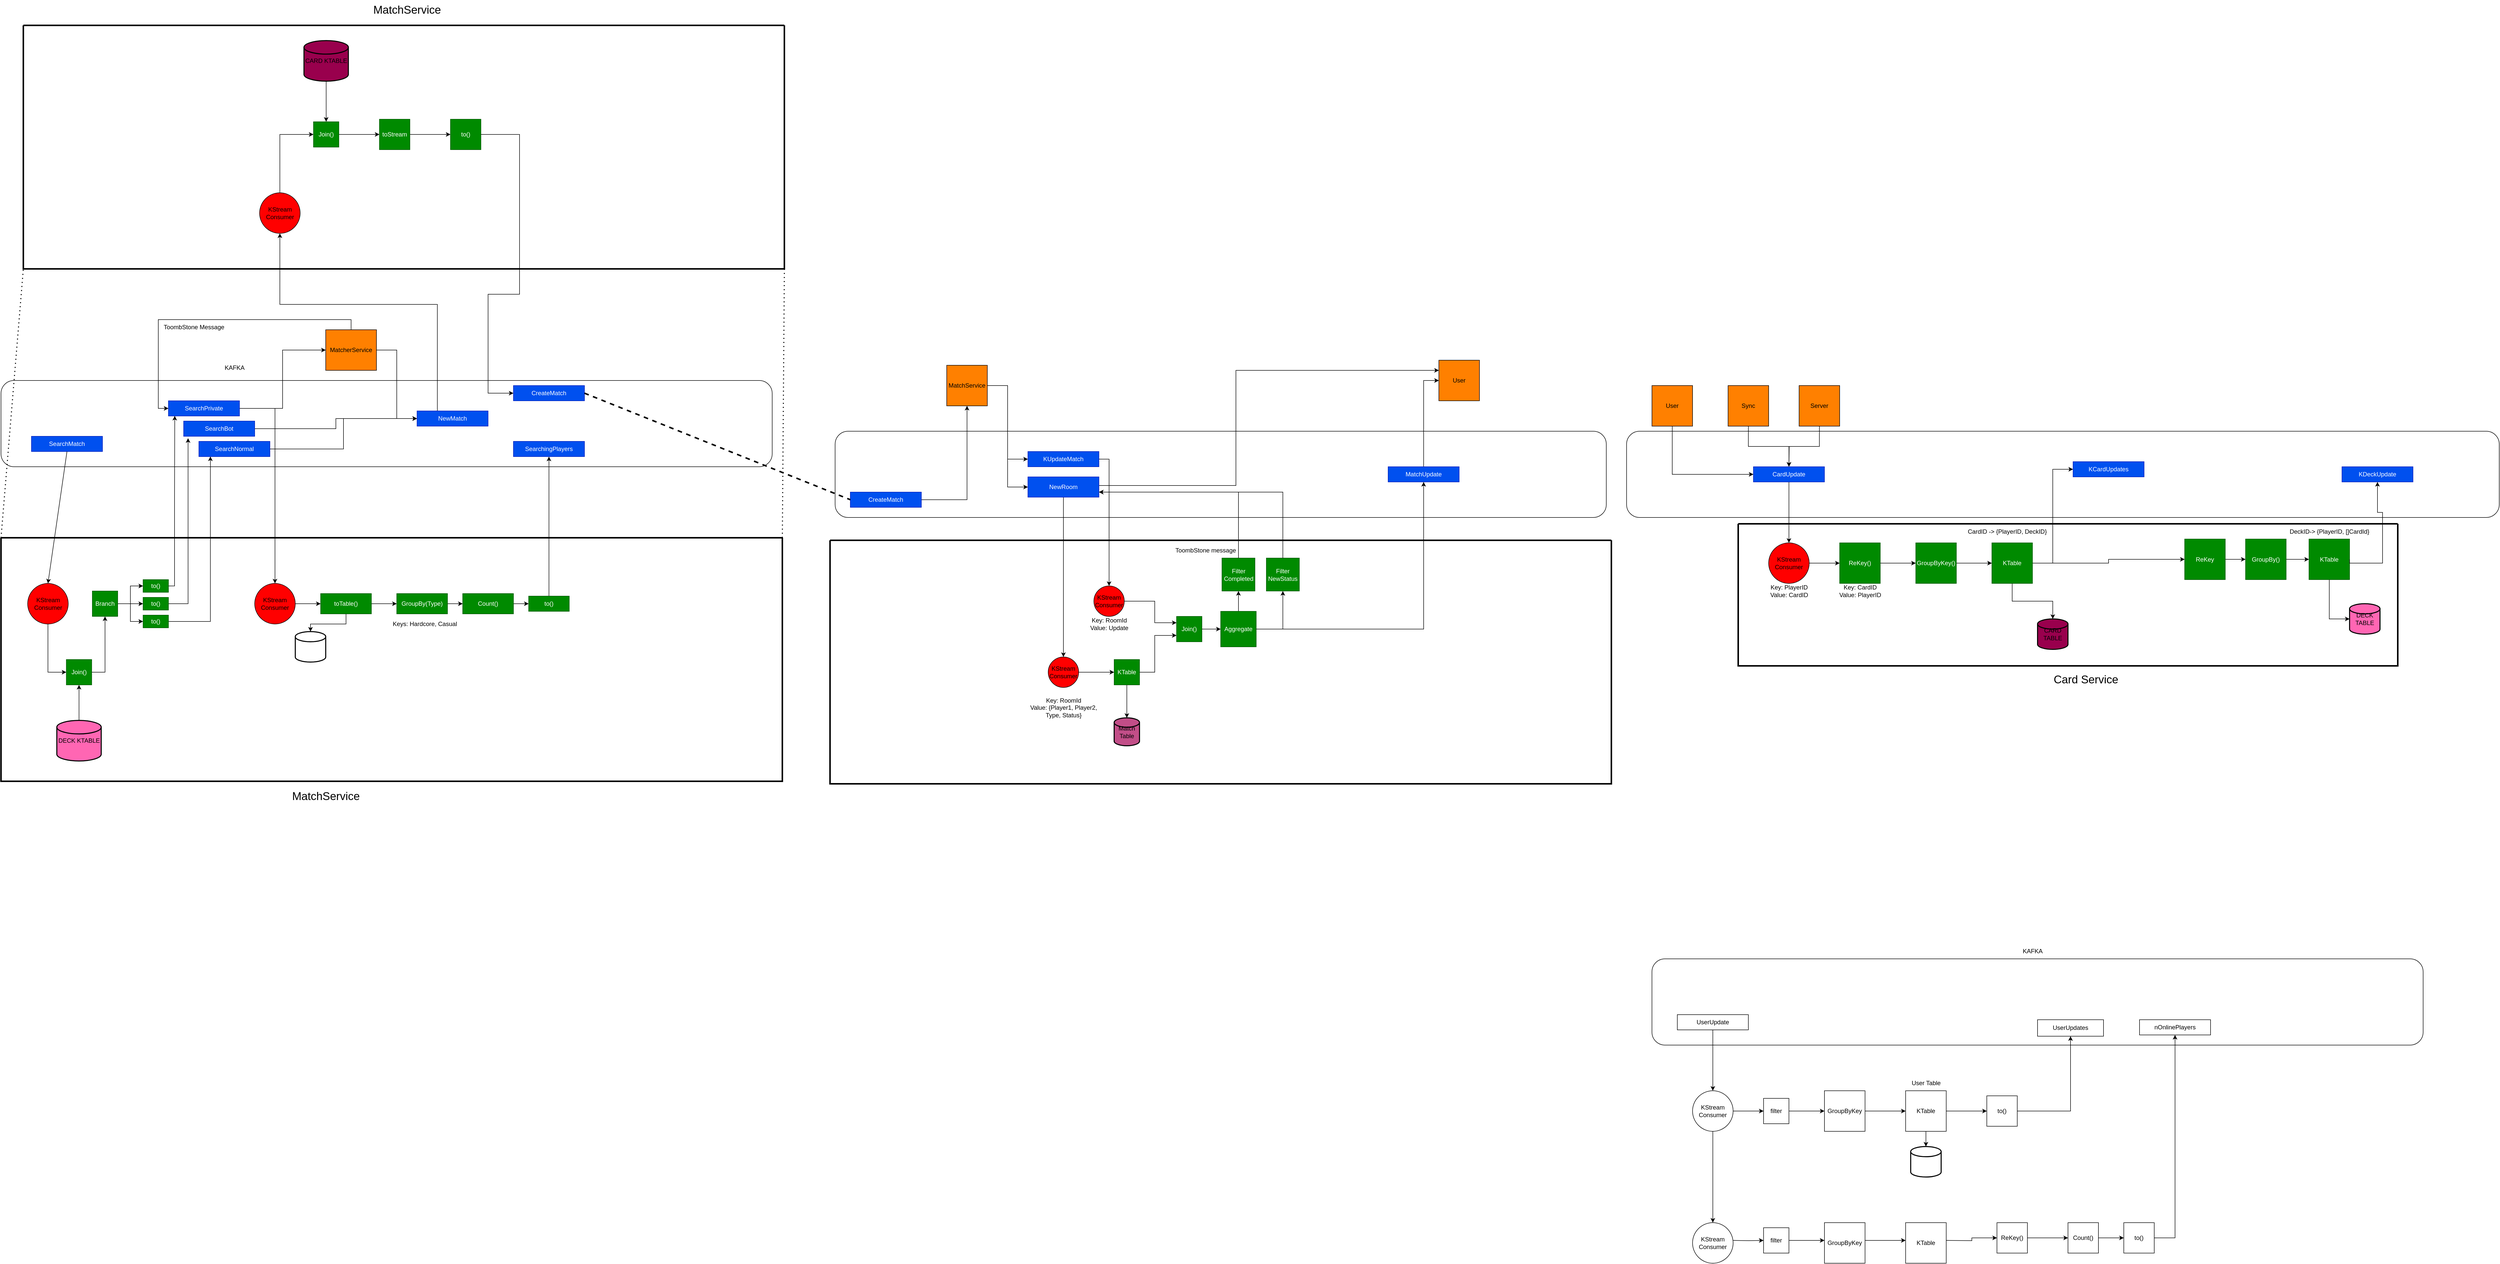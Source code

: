 <mxfile version="21.0.6" type="github">
  <diagram name="Pagina-1" id="jkMGYgcZss7tJJXc1dJc">
    <mxGraphModel dx="5901" dy="2493" grid="1" gridSize="10" guides="1" tooltips="1" connect="1" arrows="1" fold="1" page="1" pageScale="1" pageWidth="827" pageHeight="1169" math="0" shadow="0">
      <root>
        <mxCell id="0" />
        <mxCell id="1" parent="0" />
        <mxCell id="S80xQoVA_Cn7VEeKXndC-1" value="" style="rounded=1;whiteSpace=wrap;html=1;" vertex="1" parent="1">
          <mxGeometry x="-3194" y="30" width="1520" height="170" as="geometry" />
        </mxCell>
        <mxCell id="S80xQoVA_Cn7VEeKXndC-2" value="KAFKA" style="text;html=1;align=center;verticalAlign=middle;resizable=0;points=[];autosize=1;strokeColor=none;fillColor=none;" vertex="1" parent="1">
          <mxGeometry x="-2764" y="-10" width="60" height="30" as="geometry" />
        </mxCell>
        <mxCell id="S80xQoVA_Cn7VEeKXndC-200" style="edgeStyle=orthogonalEdgeStyle;rounded=0;orthogonalLoop=1;jettySize=auto;html=1;exitX=1;exitY=0.5;exitDx=0;exitDy=0;entryX=0;entryY=0.5;entryDx=0;entryDy=0;" edge="1" parent="1" source="S80xQoVA_Cn7VEeKXndC-3" target="S80xQoVA_Cn7VEeKXndC-198">
          <mxGeometry relative="1" as="geometry">
            <mxPoint x="-2414" y="120" as="targetPoint" />
          </mxGeometry>
        </mxCell>
        <mxCell id="S80xQoVA_Cn7VEeKXndC-3" value="SearchBot" style="rounded=0;whiteSpace=wrap;html=1;fillColor=#0050ef;fontColor=#ffffff;strokeColor=#001DBC;" vertex="1" parent="1">
          <mxGeometry x="-2834" y="110" width="140" height="30" as="geometry" />
        </mxCell>
        <mxCell id="S80xQoVA_Cn7VEeKXndC-185" style="edgeStyle=orthogonalEdgeStyle;rounded=0;orthogonalLoop=1;jettySize=auto;html=1;exitX=0.5;exitY=1;exitDx=0;exitDy=0;entryX=0;entryY=0.5;entryDx=0;entryDy=0;" edge="1" parent="1" source="S80xQoVA_Cn7VEeKXndC-5" target="S80xQoVA_Cn7VEeKXndC-184">
          <mxGeometry relative="1" as="geometry" />
        </mxCell>
        <mxCell id="S80xQoVA_Cn7VEeKXndC-5" value="KStream Consumer" style="ellipse;whiteSpace=wrap;html=1;aspect=fixed;fillColor=#FF0000;" vertex="1" parent="1">
          <mxGeometry x="-3141.5" y="430" width="80" height="80" as="geometry" />
        </mxCell>
        <mxCell id="S80xQoVA_Cn7VEeKXndC-20" style="edgeStyle=orthogonalEdgeStyle;rounded=0;orthogonalLoop=1;jettySize=auto;html=1;exitX=1;exitY=0.5;exitDx=0;exitDy=0;entryX=0;entryY=0.5;entryDx=0;entryDy=0;" edge="1" parent="1" source="S80xQoVA_Cn7VEeKXndC-7" target="S80xQoVA_Cn7VEeKXndC-18">
          <mxGeometry relative="1" as="geometry" />
        </mxCell>
        <mxCell id="S80xQoVA_Cn7VEeKXndC-21" style="edgeStyle=orthogonalEdgeStyle;rounded=0;orthogonalLoop=1;jettySize=auto;html=1;exitX=1;exitY=0.5;exitDx=0;exitDy=0;entryX=0;entryY=0.5;entryDx=0;entryDy=0;" edge="1" parent="1" source="S80xQoVA_Cn7VEeKXndC-7" target="S80xQoVA_Cn7VEeKXndC-19">
          <mxGeometry relative="1" as="geometry" />
        </mxCell>
        <mxCell id="S80xQoVA_Cn7VEeKXndC-22" style="edgeStyle=orthogonalEdgeStyle;rounded=0;orthogonalLoop=1;jettySize=auto;html=1;exitX=1;exitY=0.5;exitDx=0;exitDy=0;entryX=0;entryY=0.5;entryDx=0;entryDy=0;" edge="1" parent="1" source="S80xQoVA_Cn7VEeKXndC-7" target="S80xQoVA_Cn7VEeKXndC-16">
          <mxGeometry relative="1" as="geometry" />
        </mxCell>
        <mxCell id="S80xQoVA_Cn7VEeKXndC-7" value="Branch" style="whiteSpace=wrap;html=1;aspect=fixed;fillColor=#008a00;fontColor=#ffffff;strokeColor=#005700;" vertex="1" parent="1">
          <mxGeometry x="-3014" y="445" width="50" height="50" as="geometry" />
        </mxCell>
        <mxCell id="S80xQoVA_Cn7VEeKXndC-9" value="SearchMatch" style="rounded=0;whiteSpace=wrap;html=1;fillColor=#0050ef;fontColor=#ffffff;strokeColor=#001DBC;" vertex="1" parent="1">
          <mxGeometry x="-3134" y="140" width="140" height="30" as="geometry" />
        </mxCell>
        <mxCell id="S80xQoVA_Cn7VEeKXndC-28" style="edgeStyle=orthogonalEdgeStyle;rounded=0;orthogonalLoop=1;jettySize=auto;html=1;exitX=1;exitY=0.5;exitDx=0;exitDy=0;entryX=0.5;entryY=0;entryDx=0;entryDy=0;" edge="1" parent="1" source="S80xQoVA_Cn7VEeKXndC-11" target="S80xQoVA_Cn7VEeKXndC-27">
          <mxGeometry relative="1" as="geometry">
            <Array as="points">
              <mxPoint x="-2654" y="85" />
              <mxPoint x="-2654" y="415" />
            </Array>
          </mxGeometry>
        </mxCell>
        <mxCell id="S80xQoVA_Cn7VEeKXndC-35" style="edgeStyle=orthogonalEdgeStyle;rounded=0;orthogonalLoop=1;jettySize=auto;html=1;exitX=1;exitY=0.5;exitDx=0;exitDy=0;entryX=0;entryY=0.5;entryDx=0;entryDy=0;" edge="1" parent="1" source="S80xQoVA_Cn7VEeKXndC-11" target="S80xQoVA_Cn7VEeKXndC-34">
          <mxGeometry relative="1" as="geometry" />
        </mxCell>
        <mxCell id="S80xQoVA_Cn7VEeKXndC-11" value="SearchPrivate" style="rounded=0;whiteSpace=wrap;html=1;fillColor=#0050ef;fontColor=#ffffff;strokeColor=#001DBC;" vertex="1" parent="1">
          <mxGeometry x="-2864" y="70" width="140" height="30" as="geometry" />
        </mxCell>
        <mxCell id="S80xQoVA_Cn7VEeKXndC-13" value="" style="endArrow=classic;html=1;rounded=0;entryX=0.5;entryY=0;entryDx=0;entryDy=0;exitX=0.5;exitY=1;exitDx=0;exitDy=0;" edge="1" parent="1" source="S80xQoVA_Cn7VEeKXndC-9" target="S80xQoVA_Cn7VEeKXndC-5">
          <mxGeometry width="50" height="50" relative="1" as="geometry">
            <mxPoint x="-3184" y="320" as="sourcePoint" />
            <mxPoint x="-3134" y="270" as="targetPoint" />
          </mxGeometry>
        </mxCell>
        <mxCell id="S80xQoVA_Cn7VEeKXndC-26" style="edgeStyle=orthogonalEdgeStyle;rounded=0;orthogonalLoop=1;jettySize=auto;html=1;exitX=1;exitY=0.5;exitDx=0;exitDy=0;entryX=0.162;entryY=0.99;entryDx=0;entryDy=0;entryPerimeter=0;" edge="1" parent="1" source="S80xQoVA_Cn7VEeKXndC-16" target="S80xQoVA_Cn7VEeKXndC-23">
          <mxGeometry relative="1" as="geometry" />
        </mxCell>
        <mxCell id="S80xQoVA_Cn7VEeKXndC-16" value="to()" style="whiteSpace=wrap;html=1;fillColor=#008a00;fontColor=#ffffff;strokeColor=#005700;" vertex="1" parent="1">
          <mxGeometry x="-2914" y="492.5" width="50" height="25" as="geometry" />
        </mxCell>
        <mxCell id="S80xQoVA_Cn7VEeKXndC-25" style="edgeStyle=orthogonalEdgeStyle;rounded=0;orthogonalLoop=1;jettySize=auto;html=1;exitX=1;exitY=0.5;exitDx=0;exitDy=0;entryX=0.062;entryY=1.124;entryDx=0;entryDy=0;entryPerimeter=0;" edge="1" parent="1" source="S80xQoVA_Cn7VEeKXndC-18" target="S80xQoVA_Cn7VEeKXndC-3">
          <mxGeometry relative="1" as="geometry" />
        </mxCell>
        <mxCell id="S80xQoVA_Cn7VEeKXndC-18" value="to()" style="whiteSpace=wrap;html=1;fillColor=#008a00;fontColor=#ffffff;strokeColor=#005700;" vertex="1" parent="1">
          <mxGeometry x="-2914" y="457.5" width="50" height="25" as="geometry" />
        </mxCell>
        <mxCell id="S80xQoVA_Cn7VEeKXndC-24" style="edgeStyle=orthogonalEdgeStyle;rounded=0;orthogonalLoop=1;jettySize=auto;html=1;exitX=1;exitY=0.5;exitDx=0;exitDy=0;entryX=0.089;entryY=0.99;entryDx=0;entryDy=0;entryPerimeter=0;" edge="1" parent="1" source="S80xQoVA_Cn7VEeKXndC-19" target="S80xQoVA_Cn7VEeKXndC-11">
          <mxGeometry relative="1" as="geometry">
            <Array as="points">
              <mxPoint x="-2852" y="435" />
              <mxPoint x="-2852" y="261" />
            </Array>
          </mxGeometry>
        </mxCell>
        <mxCell id="S80xQoVA_Cn7VEeKXndC-19" value="to()" style="whiteSpace=wrap;html=1;fillColor=#008a00;fontColor=#ffffff;strokeColor=#005700;" vertex="1" parent="1">
          <mxGeometry x="-2914" y="422.5" width="50" height="25" as="geometry" />
        </mxCell>
        <mxCell id="S80xQoVA_Cn7VEeKXndC-202" style="edgeStyle=orthogonalEdgeStyle;rounded=0;orthogonalLoop=1;jettySize=auto;html=1;exitX=1;exitY=0.5;exitDx=0;exitDy=0;entryX=0;entryY=0.5;entryDx=0;entryDy=0;" edge="1" parent="1" source="S80xQoVA_Cn7VEeKXndC-23" target="S80xQoVA_Cn7VEeKXndC-198">
          <mxGeometry relative="1" as="geometry" />
        </mxCell>
        <mxCell id="S80xQoVA_Cn7VEeKXndC-23" value="SearchNormal" style="rounded=0;whiteSpace=wrap;html=1;fillColor=#0050ef;fontColor=#ffffff;strokeColor=#001DBC;" vertex="1" parent="1">
          <mxGeometry x="-2804" y="150" width="140" height="30" as="geometry" />
        </mxCell>
        <mxCell id="S80xQoVA_Cn7VEeKXndC-30" value="" style="edgeStyle=orthogonalEdgeStyle;rounded=0;orthogonalLoop=1;jettySize=auto;html=1;" edge="1" parent="1" source="S80xQoVA_Cn7VEeKXndC-27" target="S80xQoVA_Cn7VEeKXndC-29">
          <mxGeometry relative="1" as="geometry" />
        </mxCell>
        <mxCell id="S80xQoVA_Cn7VEeKXndC-27" value="KStream Consumer" style="ellipse;whiteSpace=wrap;html=1;aspect=fixed;fillColor=#FF0000;" vertex="1" parent="1">
          <mxGeometry x="-2694" y="430" width="80" height="80" as="geometry" />
        </mxCell>
        <mxCell id="S80xQoVA_Cn7VEeKXndC-32" style="edgeStyle=orthogonalEdgeStyle;rounded=0;orthogonalLoop=1;jettySize=auto;html=1;exitX=0.5;exitY=1;exitDx=0;exitDy=0;entryX=0.5;entryY=0;entryDx=0;entryDy=0;entryPerimeter=0;" edge="1" parent="1" source="S80xQoVA_Cn7VEeKXndC-29" target="S80xQoVA_Cn7VEeKXndC-31">
          <mxGeometry relative="1" as="geometry" />
        </mxCell>
        <mxCell id="S80xQoVA_Cn7VEeKXndC-38" style="edgeStyle=orthogonalEdgeStyle;rounded=0;orthogonalLoop=1;jettySize=auto;html=1;exitX=1;exitY=0.5;exitDx=0;exitDy=0;entryX=0;entryY=0.5;entryDx=0;entryDy=0;" edge="1" parent="1" source="S80xQoVA_Cn7VEeKXndC-29" target="S80xQoVA_Cn7VEeKXndC-39">
          <mxGeometry relative="1" as="geometry">
            <mxPoint x="-2414" y="470" as="targetPoint" />
          </mxGeometry>
        </mxCell>
        <mxCell id="S80xQoVA_Cn7VEeKXndC-29" value="toTable()" style="whiteSpace=wrap;html=1;fillColor=#008a00;fontColor=#ffffff;strokeColor=#005700;" vertex="1" parent="1">
          <mxGeometry x="-2564" y="450" width="100" height="40" as="geometry" />
        </mxCell>
        <mxCell id="S80xQoVA_Cn7VEeKXndC-36" style="edgeStyle=orthogonalEdgeStyle;rounded=0;orthogonalLoop=1;jettySize=auto;html=1;exitX=0.5;exitY=0;exitDx=0;exitDy=0;entryX=0;entryY=0.5;entryDx=0;entryDy=0;" edge="1" parent="1" source="S80xQoVA_Cn7VEeKXndC-34" target="S80xQoVA_Cn7VEeKXndC-11">
          <mxGeometry relative="1" as="geometry" />
        </mxCell>
        <mxCell id="S80xQoVA_Cn7VEeKXndC-199" style="edgeStyle=orthogonalEdgeStyle;rounded=0;orthogonalLoop=1;jettySize=auto;html=1;exitX=1;exitY=0.5;exitDx=0;exitDy=0;entryX=0;entryY=0.5;entryDx=0;entryDy=0;" edge="1" parent="1" source="S80xQoVA_Cn7VEeKXndC-34" target="S80xQoVA_Cn7VEeKXndC-198">
          <mxGeometry relative="1" as="geometry" />
        </mxCell>
        <mxCell id="S80xQoVA_Cn7VEeKXndC-34" value="MatcherService" style="rounded=0;whiteSpace=wrap;html=1;fillColor=#FF8000;" vertex="1" parent="1">
          <mxGeometry x="-2554" y="-70" width="100" height="80" as="geometry" />
        </mxCell>
        <mxCell id="S80xQoVA_Cn7VEeKXndC-37" value="ToombStone Message" style="text;html=1;align=center;verticalAlign=middle;resizable=0;points=[];autosize=1;strokeColor=none;fillColor=none;" vertex="1" parent="1">
          <mxGeometry x="-2884" y="-90" width="140" height="30" as="geometry" />
        </mxCell>
        <mxCell id="S80xQoVA_Cn7VEeKXndC-41" style="edgeStyle=orthogonalEdgeStyle;rounded=0;orthogonalLoop=1;jettySize=auto;html=1;exitX=1;exitY=0.5;exitDx=0;exitDy=0;entryX=0;entryY=0.5;entryDx=0;entryDy=0;" edge="1" parent="1" source="S80xQoVA_Cn7VEeKXndC-39" target="S80xQoVA_Cn7VEeKXndC-40">
          <mxGeometry relative="1" as="geometry" />
        </mxCell>
        <mxCell id="S80xQoVA_Cn7VEeKXndC-39" value="GroupBy(Type)" style="rounded=0;whiteSpace=wrap;html=1;fillColor=#008a00;fontColor=#ffffff;strokeColor=#005700;" vertex="1" parent="1">
          <mxGeometry x="-2414" y="450" width="100" height="40" as="geometry" />
        </mxCell>
        <mxCell id="S80xQoVA_Cn7VEeKXndC-42" style="edgeStyle=orthogonalEdgeStyle;rounded=0;orthogonalLoop=1;jettySize=auto;html=1;exitX=1;exitY=0.5;exitDx=0;exitDy=0;entryX=0;entryY=0.5;entryDx=0;entryDy=0;" edge="1" parent="1" source="S80xQoVA_Cn7VEeKXndC-40" target="S80xQoVA_Cn7VEeKXndC-43">
          <mxGeometry relative="1" as="geometry">
            <mxPoint x="-2154" y="470" as="targetPoint" />
          </mxGeometry>
        </mxCell>
        <mxCell id="S80xQoVA_Cn7VEeKXndC-40" value="Count()" style="rounded=0;whiteSpace=wrap;html=1;fillColor=#008a00;fontColor=#ffffff;strokeColor=#005700;" vertex="1" parent="1">
          <mxGeometry x="-2284" y="450" width="100" height="40" as="geometry" />
        </mxCell>
        <mxCell id="S80xQoVA_Cn7VEeKXndC-46" style="edgeStyle=orthogonalEdgeStyle;rounded=0;orthogonalLoop=1;jettySize=auto;html=1;exitX=0.5;exitY=0;exitDx=0;exitDy=0;entryX=0.5;entryY=1;entryDx=0;entryDy=0;" edge="1" parent="1" source="S80xQoVA_Cn7VEeKXndC-43" target="S80xQoVA_Cn7VEeKXndC-44">
          <mxGeometry relative="1" as="geometry" />
        </mxCell>
        <mxCell id="S80xQoVA_Cn7VEeKXndC-43" value="to()" style="rounded=0;whiteSpace=wrap;html=1;fillColor=#008a00;fontColor=#ffffff;strokeColor=#005700;" vertex="1" parent="1">
          <mxGeometry x="-2154" y="455" width="80" height="30" as="geometry" />
        </mxCell>
        <mxCell id="S80xQoVA_Cn7VEeKXndC-44" value="SearchingPlayers" style="rounded=0;whiteSpace=wrap;html=1;fillColor=#0050ef;fontColor=#ffffff;strokeColor=#001DBC;" vertex="1" parent="1">
          <mxGeometry x="-2184" y="150" width="140" height="30" as="geometry" />
        </mxCell>
        <mxCell id="S80xQoVA_Cn7VEeKXndC-45" value="Keys: Hardcore, Casual" style="text;html=1;align=center;verticalAlign=middle;resizable=0;points=[];autosize=1;strokeColor=none;fillColor=none;" vertex="1" parent="1">
          <mxGeometry x="-2434" y="495" width="150" height="30" as="geometry" />
        </mxCell>
        <mxCell id="S80xQoVA_Cn7VEeKXndC-47" value="" style="rounded=1;whiteSpace=wrap;html=1;" vertex="1" parent="1">
          <mxGeometry x="60" y="1170" width="1520" height="170" as="geometry" />
        </mxCell>
        <mxCell id="S80xQoVA_Cn7VEeKXndC-48" value="KAFKA" style="text;html=1;align=center;verticalAlign=middle;resizable=0;points=[];autosize=1;strokeColor=none;fillColor=none;" vertex="1" parent="1">
          <mxGeometry x="780" y="1140" width="60" height="30" as="geometry" />
        </mxCell>
        <mxCell id="S80xQoVA_Cn7VEeKXndC-52" style="edgeStyle=orthogonalEdgeStyle;rounded=0;orthogonalLoop=1;jettySize=auto;html=1;exitX=0.5;exitY=1;exitDx=0;exitDy=0;entryX=0.5;entryY=0;entryDx=0;entryDy=0;" edge="1" parent="1" source="S80xQoVA_Cn7VEeKXndC-50" target="S80xQoVA_Cn7VEeKXndC-51">
          <mxGeometry relative="1" as="geometry" />
        </mxCell>
        <mxCell id="S80xQoVA_Cn7VEeKXndC-50" value="UserUpdate" style="rounded=0;whiteSpace=wrap;html=1;" vertex="1" parent="1">
          <mxGeometry x="110" y="1280" width="140" height="30" as="geometry" />
        </mxCell>
        <mxCell id="S80xQoVA_Cn7VEeKXndC-54" style="edgeStyle=orthogonalEdgeStyle;rounded=0;orthogonalLoop=1;jettySize=auto;html=1;exitX=1;exitY=0.5;exitDx=0;exitDy=0;" edge="1" parent="1" source="S80xQoVA_Cn7VEeKXndC-51" target="S80xQoVA_Cn7VEeKXndC-53">
          <mxGeometry relative="1" as="geometry" />
        </mxCell>
        <mxCell id="S80xQoVA_Cn7VEeKXndC-56" style="edgeStyle=orthogonalEdgeStyle;rounded=0;orthogonalLoop=1;jettySize=auto;html=1;exitX=0.5;exitY=1;exitDx=0;exitDy=0;entryX=0.5;entryY=0;entryDx=0;entryDy=0;" edge="1" parent="1" source="S80xQoVA_Cn7VEeKXndC-51" target="S80xQoVA_Cn7VEeKXndC-55">
          <mxGeometry relative="1" as="geometry" />
        </mxCell>
        <mxCell id="S80xQoVA_Cn7VEeKXndC-51" value="KStream Consumer" style="ellipse;whiteSpace=wrap;html=1;aspect=fixed;" vertex="1" parent="1">
          <mxGeometry x="140" y="1430" width="80" height="80" as="geometry" />
        </mxCell>
        <mxCell id="S80xQoVA_Cn7VEeKXndC-79" style="edgeStyle=orthogonalEdgeStyle;rounded=0;orthogonalLoop=1;jettySize=auto;html=1;exitX=1;exitY=0.5;exitDx=0;exitDy=0;entryX=0;entryY=0.5;entryDx=0;entryDy=0;" edge="1" parent="1" source="S80xQoVA_Cn7VEeKXndC-53" target="S80xQoVA_Cn7VEeKXndC-78">
          <mxGeometry relative="1" as="geometry" />
        </mxCell>
        <mxCell id="S80xQoVA_Cn7VEeKXndC-53" value="filter" style="whiteSpace=wrap;html=1;aspect=fixed;" vertex="1" parent="1">
          <mxGeometry x="280" y="1445" width="50" height="50" as="geometry" />
        </mxCell>
        <mxCell id="S80xQoVA_Cn7VEeKXndC-58" style="edgeStyle=orthogonalEdgeStyle;rounded=0;orthogonalLoop=1;jettySize=auto;html=1;exitX=1;exitY=0.5;exitDx=0;exitDy=0;entryX=0;entryY=0.5;entryDx=0;entryDy=0;" edge="1" parent="1" target="S80xQoVA_Cn7VEeKXndC-57">
          <mxGeometry relative="1" as="geometry">
            <mxPoint x="220" y="1725" as="sourcePoint" />
          </mxGeometry>
        </mxCell>
        <mxCell id="S80xQoVA_Cn7VEeKXndC-55" value="KStream Consumer" style="ellipse;whiteSpace=wrap;html=1;aspect=fixed;" vertex="1" parent="1">
          <mxGeometry x="140" y="1690" width="80" height="80" as="geometry" />
        </mxCell>
        <mxCell id="S80xQoVA_Cn7VEeKXndC-60" value="" style="edgeStyle=orthogonalEdgeStyle;rounded=0;orthogonalLoop=1;jettySize=auto;html=1;" edge="1" parent="1" source="S80xQoVA_Cn7VEeKXndC-57">
          <mxGeometry relative="1" as="geometry">
            <mxPoint x="400" y="1725" as="targetPoint" />
          </mxGeometry>
        </mxCell>
        <mxCell id="S80xQoVA_Cn7VEeKXndC-57" value="filter" style="whiteSpace=wrap;html=1;aspect=fixed;" vertex="1" parent="1">
          <mxGeometry x="280" y="1700" width="50" height="50" as="geometry" />
        </mxCell>
        <mxCell id="S80xQoVA_Cn7VEeKXndC-62" value="" style="edgeStyle=orthogonalEdgeStyle;rounded=0;orthogonalLoop=1;jettySize=auto;html=1;" edge="1" parent="1">
          <mxGeometry relative="1" as="geometry">
            <mxPoint x="480" y="1725" as="sourcePoint" />
            <mxPoint x="560" y="1725" as="targetPoint" />
          </mxGeometry>
        </mxCell>
        <mxCell id="S80xQoVA_Cn7VEeKXndC-59" value="GroupByKey" style="whiteSpace=wrap;html=1;aspect=fixed;" vertex="1" parent="1">
          <mxGeometry x="400" y="1690" width="80" height="80" as="geometry" />
        </mxCell>
        <mxCell id="S80xQoVA_Cn7VEeKXndC-75" style="edgeStyle=orthogonalEdgeStyle;rounded=0;orthogonalLoop=1;jettySize=auto;html=1;exitX=1;exitY=0.5;exitDx=0;exitDy=0;entryX=0;entryY=0.5;entryDx=0;entryDy=0;" edge="1" parent="1" target="S80xQoVA_Cn7VEeKXndC-67">
          <mxGeometry relative="1" as="geometry">
            <mxPoint x="640" y="1725" as="sourcePoint" />
          </mxGeometry>
        </mxCell>
        <mxCell id="S80xQoVA_Cn7VEeKXndC-61" value="KTable" style="whiteSpace=wrap;html=1;aspect=fixed;" vertex="1" parent="1">
          <mxGeometry x="560" y="1690" width="80" height="80" as="geometry" />
        </mxCell>
        <mxCell id="S80xQoVA_Cn7VEeKXndC-69" value="" style="edgeStyle=orthogonalEdgeStyle;rounded=0;orthogonalLoop=1;jettySize=auto;html=1;" edge="1" parent="1" source="S80xQoVA_Cn7VEeKXndC-67" target="S80xQoVA_Cn7VEeKXndC-68">
          <mxGeometry relative="1" as="geometry" />
        </mxCell>
        <mxCell id="S80xQoVA_Cn7VEeKXndC-67" value="ReKey()" style="whiteSpace=wrap;html=1;aspect=fixed;" vertex="1" parent="1">
          <mxGeometry x="740" y="1690" width="60" height="60" as="geometry" />
        </mxCell>
        <mxCell id="S80xQoVA_Cn7VEeKXndC-73" style="edgeStyle=orthogonalEdgeStyle;rounded=0;orthogonalLoop=1;jettySize=auto;html=1;exitX=1;exitY=0.5;exitDx=0;exitDy=0;entryX=0;entryY=0.5;entryDx=0;entryDy=0;" edge="1" parent="1" source="S80xQoVA_Cn7VEeKXndC-68" target="S80xQoVA_Cn7VEeKXndC-72">
          <mxGeometry relative="1" as="geometry" />
        </mxCell>
        <mxCell id="S80xQoVA_Cn7VEeKXndC-68" value="Count()" style="whiteSpace=wrap;html=1;aspect=fixed;" vertex="1" parent="1">
          <mxGeometry x="880" y="1690" width="60" height="60" as="geometry" />
        </mxCell>
        <mxCell id="S80xQoVA_Cn7VEeKXndC-70" value="nOnlinePlayers" style="rounded=0;whiteSpace=wrap;html=1;" vertex="1" parent="1">
          <mxGeometry x="1021" y="1290" width="140" height="30" as="geometry" />
        </mxCell>
        <mxCell id="S80xQoVA_Cn7VEeKXndC-74" style="edgeStyle=orthogonalEdgeStyle;rounded=0;orthogonalLoop=1;jettySize=auto;html=1;exitX=1;exitY=0.5;exitDx=0;exitDy=0;entryX=0.5;entryY=1;entryDx=0;entryDy=0;" edge="1" parent="1" source="S80xQoVA_Cn7VEeKXndC-72" target="S80xQoVA_Cn7VEeKXndC-70">
          <mxGeometry relative="1" as="geometry" />
        </mxCell>
        <mxCell id="S80xQoVA_Cn7VEeKXndC-72" value="to()" style="whiteSpace=wrap;html=1;aspect=fixed;" vertex="1" parent="1">
          <mxGeometry x="990" y="1690" width="60" height="60" as="geometry" />
        </mxCell>
        <mxCell id="S80xQoVA_Cn7VEeKXndC-82" style="edgeStyle=orthogonalEdgeStyle;rounded=0;orthogonalLoop=1;jettySize=auto;html=1;exitX=0.5;exitY=1;exitDx=0;exitDy=0;entryX=0.5;entryY=0;entryDx=0;entryDy=0;entryPerimeter=0;" edge="1" parent="1" source="S80xQoVA_Cn7VEeKXndC-76" target="S80xQoVA_Cn7VEeKXndC-81">
          <mxGeometry relative="1" as="geometry" />
        </mxCell>
        <mxCell id="S80xQoVA_Cn7VEeKXndC-86" value="" style="edgeStyle=orthogonalEdgeStyle;rounded=0;orthogonalLoop=1;jettySize=auto;html=1;" edge="1" parent="1" source="S80xQoVA_Cn7VEeKXndC-76" target="S80xQoVA_Cn7VEeKXndC-85">
          <mxGeometry relative="1" as="geometry" />
        </mxCell>
        <mxCell id="S80xQoVA_Cn7VEeKXndC-76" value="KTable" style="whiteSpace=wrap;html=1;aspect=fixed;" vertex="1" parent="1">
          <mxGeometry x="560" y="1430" width="80" height="80" as="geometry" />
        </mxCell>
        <mxCell id="S80xQoVA_Cn7VEeKXndC-77" value="User Table" style="text;html=1;align=center;verticalAlign=middle;resizable=0;points=[];autosize=1;strokeColor=none;fillColor=none;" vertex="1" parent="1">
          <mxGeometry x="560" y="1400" width="80" height="30" as="geometry" />
        </mxCell>
        <mxCell id="S80xQoVA_Cn7VEeKXndC-80" style="edgeStyle=orthogonalEdgeStyle;rounded=0;orthogonalLoop=1;jettySize=auto;html=1;exitX=1;exitY=0.5;exitDx=0;exitDy=0;entryX=0;entryY=0.5;entryDx=0;entryDy=0;" edge="1" parent="1" source="S80xQoVA_Cn7VEeKXndC-78" target="S80xQoVA_Cn7VEeKXndC-76">
          <mxGeometry relative="1" as="geometry" />
        </mxCell>
        <mxCell id="S80xQoVA_Cn7VEeKXndC-78" value="GroupByKey" style="whiteSpace=wrap;html=1;aspect=fixed;" vertex="1" parent="1">
          <mxGeometry x="400" y="1430" width="80" height="80" as="geometry" />
        </mxCell>
        <mxCell id="S80xQoVA_Cn7VEeKXndC-81" value="" style="strokeWidth=2;html=1;shape=mxgraph.flowchart.database;whiteSpace=wrap;" vertex="1" parent="1">
          <mxGeometry x="570" y="1540" width="60" height="60" as="geometry" />
        </mxCell>
        <mxCell id="S80xQoVA_Cn7VEeKXndC-89" value="" style="edgeStyle=orthogonalEdgeStyle;rounded=0;orthogonalLoop=1;jettySize=auto;html=1;" edge="1" parent="1" source="S80xQoVA_Cn7VEeKXndC-85" target="S80xQoVA_Cn7VEeKXndC-88">
          <mxGeometry relative="1" as="geometry" />
        </mxCell>
        <mxCell id="S80xQoVA_Cn7VEeKXndC-85" value="to()" style="whiteSpace=wrap;html=1;aspect=fixed;" vertex="1" parent="1">
          <mxGeometry x="720" y="1440" width="60" height="60" as="geometry" />
        </mxCell>
        <mxCell id="S80xQoVA_Cn7VEeKXndC-88" value="UserUpdates" style="whiteSpace=wrap;html=1;" vertex="1" parent="1">
          <mxGeometry x="820" y="1290" width="130" height="32.5" as="geometry" />
        </mxCell>
        <mxCell id="S80xQoVA_Cn7VEeKXndC-90" value="" style="rounded=1;whiteSpace=wrap;html=1;" vertex="1" parent="1">
          <mxGeometry x="10" y="130" width="1720" height="170" as="geometry" />
        </mxCell>
        <mxCell id="S80xQoVA_Cn7VEeKXndC-136" style="edgeStyle=orthogonalEdgeStyle;rounded=0;orthogonalLoop=1;jettySize=auto;html=1;exitX=0.5;exitY=1;exitDx=0;exitDy=0;entryX=0.5;entryY=0;entryDx=0;entryDy=0;" edge="1" parent="1" source="S80xQoVA_Cn7VEeKXndC-130" target="S80xQoVA_Cn7VEeKXndC-135">
          <mxGeometry relative="1" as="geometry" />
        </mxCell>
        <mxCell id="S80xQoVA_Cn7VEeKXndC-130" value="CardUpdate" style="rounded=0;whiteSpace=wrap;html=1;fillColor=#0050ef;fontColor=#ffffff;strokeColor=#001DBC;" vertex="1" parent="1">
          <mxGeometry x="260" y="200" width="140" height="30" as="geometry" />
        </mxCell>
        <mxCell id="S80xQoVA_Cn7VEeKXndC-133" style="edgeStyle=orthogonalEdgeStyle;rounded=0;orthogonalLoop=1;jettySize=auto;html=1;exitX=0.5;exitY=1;exitDx=0;exitDy=0;" edge="1" parent="1" source="S80xQoVA_Cn7VEeKXndC-131" target="S80xQoVA_Cn7VEeKXndC-130">
          <mxGeometry relative="1" as="geometry" />
        </mxCell>
        <mxCell id="S80xQoVA_Cn7VEeKXndC-131" value="Sync" style="whiteSpace=wrap;html=1;aspect=fixed;fillColor=#FF8000;" vertex="1" parent="1">
          <mxGeometry x="210" y="40" width="80" height="80" as="geometry" />
        </mxCell>
        <mxCell id="S80xQoVA_Cn7VEeKXndC-134" style="edgeStyle=orthogonalEdgeStyle;rounded=0;orthogonalLoop=1;jettySize=auto;html=1;exitX=0.5;exitY=1;exitDx=0;exitDy=0;" edge="1" parent="1" source="S80xQoVA_Cn7VEeKXndC-132">
          <mxGeometry relative="1" as="geometry">
            <mxPoint x="330" y="200" as="targetPoint" />
          </mxGeometry>
        </mxCell>
        <mxCell id="S80xQoVA_Cn7VEeKXndC-132" value="Server" style="whiteSpace=wrap;html=1;aspect=fixed;fillColor=#FF8000;" vertex="1" parent="1">
          <mxGeometry x="350" y="40" width="80" height="80" as="geometry" />
        </mxCell>
        <mxCell id="S80xQoVA_Cn7VEeKXndC-146" style="edgeStyle=orthogonalEdgeStyle;rounded=0;orthogonalLoop=1;jettySize=auto;html=1;exitX=1;exitY=0.5;exitDx=0;exitDy=0;entryX=0;entryY=0.5;entryDx=0;entryDy=0;" edge="1" parent="1" source="S80xQoVA_Cn7VEeKXndC-135" target="S80xQoVA_Cn7VEeKXndC-145">
          <mxGeometry relative="1" as="geometry" />
        </mxCell>
        <mxCell id="S80xQoVA_Cn7VEeKXndC-135" value="KStream Consumer" style="ellipse;whiteSpace=wrap;html=1;aspect=fixed;fillColor=#FF0000;" vertex="1" parent="1">
          <mxGeometry x="290" y="350" width="80" height="80" as="geometry" />
        </mxCell>
        <mxCell id="S80xQoVA_Cn7VEeKXndC-157" style="edgeStyle=orthogonalEdgeStyle;rounded=0;orthogonalLoop=1;jettySize=auto;html=1;exitX=1;exitY=0.5;exitDx=0;exitDy=0;entryX=0;entryY=0.5;entryDx=0;entryDy=0;" edge="1" parent="1" source="S80xQoVA_Cn7VEeKXndC-137" target="S80xQoVA_Cn7VEeKXndC-142">
          <mxGeometry relative="1" as="geometry" />
        </mxCell>
        <mxCell id="S80xQoVA_Cn7VEeKXndC-137" value="GroupByKey()" style="whiteSpace=wrap;html=1;aspect=fixed;fillColor=#008a00;fontColor=#ffffff;strokeColor=#005700;" vertex="1" parent="1">
          <mxGeometry x="580" y="350" width="80" height="80" as="geometry" />
        </mxCell>
        <mxCell id="S80xQoVA_Cn7VEeKXndC-150" style="edgeStyle=orthogonalEdgeStyle;rounded=0;orthogonalLoop=1;jettySize=auto;html=1;exitX=0.5;exitY=1;exitDx=0;exitDy=0;entryX=0.5;entryY=0;entryDx=0;entryDy=0;entryPerimeter=0;" edge="1" parent="1" source="S80xQoVA_Cn7VEeKXndC-142" target="S80xQoVA_Cn7VEeKXndC-149">
          <mxGeometry relative="1" as="geometry" />
        </mxCell>
        <mxCell id="S80xQoVA_Cn7VEeKXndC-218" value="" style="edgeStyle=orthogonalEdgeStyle;rounded=0;orthogonalLoop=1;jettySize=auto;html=1;" edge="1" parent="1" source="S80xQoVA_Cn7VEeKXndC-142" target="S80xQoVA_Cn7VEeKXndC-217">
          <mxGeometry relative="1" as="geometry" />
        </mxCell>
        <mxCell id="S80xQoVA_Cn7VEeKXndC-224" style="edgeStyle=orthogonalEdgeStyle;rounded=0;orthogonalLoop=1;jettySize=auto;html=1;exitX=1;exitY=0.5;exitDx=0;exitDy=0;" edge="1" parent="1" source="S80xQoVA_Cn7VEeKXndC-142" target="S80xQoVA_Cn7VEeKXndC-177">
          <mxGeometry relative="1" as="geometry">
            <Array as="points">
              <mxPoint x="850" y="390" />
              <mxPoint x="850" y="205" />
            </Array>
          </mxGeometry>
        </mxCell>
        <mxCell id="S80xQoVA_Cn7VEeKXndC-142" value="KTable" style="whiteSpace=wrap;html=1;aspect=fixed;fillColor=#008a00;fontColor=#ffffff;strokeColor=#005700;" vertex="1" parent="1">
          <mxGeometry x="730" y="350" width="80" height="80" as="geometry" />
        </mxCell>
        <mxCell id="S80xQoVA_Cn7VEeKXndC-147" style="edgeStyle=orthogonalEdgeStyle;rounded=0;orthogonalLoop=1;jettySize=auto;html=1;exitX=1;exitY=0.5;exitDx=0;exitDy=0;entryX=0;entryY=0.5;entryDx=0;entryDy=0;" edge="1" parent="1" source="S80xQoVA_Cn7VEeKXndC-145" target="S80xQoVA_Cn7VEeKXndC-137">
          <mxGeometry relative="1" as="geometry" />
        </mxCell>
        <mxCell id="S80xQoVA_Cn7VEeKXndC-145" value="ReKey()" style="whiteSpace=wrap;html=1;aspect=fixed;fillColor=#008a00;fontColor=#ffffff;strokeColor=#005700;" vertex="1" parent="1">
          <mxGeometry x="430" y="350" width="80" height="80" as="geometry" />
        </mxCell>
        <mxCell id="S80xQoVA_Cn7VEeKXndC-148" value="Key: CardID&lt;br&gt;Value: PlayerID" style="text;html=1;align=center;verticalAlign=middle;resizable=0;points=[];autosize=1;strokeColor=none;fillColor=none;" vertex="1" parent="1">
          <mxGeometry x="415" y="425" width="110" height="40" as="geometry" />
        </mxCell>
        <mxCell id="S80xQoVA_Cn7VEeKXndC-228" style="edgeStyle=orthogonalEdgeStyle;rounded=0;orthogonalLoop=1;jettySize=auto;html=1;exitX=0.5;exitY=1;exitDx=0;exitDy=0;entryX=0;entryY=0.5;entryDx=0;entryDy=0;" edge="1" parent="1" source="S80xQoVA_Cn7VEeKXndC-151" target="S80xQoVA_Cn7VEeKXndC-130">
          <mxGeometry relative="1" as="geometry" />
        </mxCell>
        <mxCell id="S80xQoVA_Cn7VEeKXndC-151" value="User" style="whiteSpace=wrap;html=1;aspect=fixed;fillColor=#FF8000;" vertex="1" parent="1">
          <mxGeometry x="60" y="40" width="80" height="80" as="geometry" />
        </mxCell>
        <mxCell id="S80xQoVA_Cn7VEeKXndC-153" value="Key: PlayerID&lt;br&gt;Value: CardID" style="text;html=1;align=center;verticalAlign=middle;resizable=0;points=[];autosize=1;strokeColor=none;fillColor=none;" vertex="1" parent="1">
          <mxGeometry x="280" y="425" width="100" height="40" as="geometry" />
        </mxCell>
        <mxCell id="S80xQoVA_Cn7VEeKXndC-177" value="KCardUpdates" style="rounded=0;whiteSpace=wrap;html=1;fillColor=#0050ef;fontColor=#ffffff;strokeColor=#001DBC;" vertex="1" parent="1">
          <mxGeometry x="890" y="190" width="140" height="30" as="geometry" />
        </mxCell>
        <mxCell id="S80xQoVA_Cn7VEeKXndC-179" value="KDeckUpdate" style="rounded=0;whiteSpace=wrap;html=1;fillColor=#0050ef;fontColor=#ffffff;strokeColor=#001DBC;" vertex="1" parent="1">
          <mxGeometry x="1420" y="200" width="140" height="30" as="geometry" />
        </mxCell>
        <mxCell id="S80xQoVA_Cn7VEeKXndC-181" value="" style="swimlane;startSize=0;strokeWidth=3;" vertex="1" parent="1">
          <mxGeometry x="230" y="312.5" width="1300" height="280" as="geometry" />
        </mxCell>
        <mxCell id="S80xQoVA_Cn7VEeKXndC-220" value="" style="edgeStyle=orthogonalEdgeStyle;rounded=0;orthogonalLoop=1;jettySize=auto;html=1;" edge="1" parent="S80xQoVA_Cn7VEeKXndC-181" source="S80xQoVA_Cn7VEeKXndC-217" target="S80xQoVA_Cn7VEeKXndC-219">
          <mxGeometry relative="1" as="geometry" />
        </mxCell>
        <mxCell id="S80xQoVA_Cn7VEeKXndC-217" value="ReKey" style="whiteSpace=wrap;html=1;aspect=fixed;fillColor=#008a00;fontColor=#ffffff;strokeColor=#005700;" vertex="1" parent="S80xQoVA_Cn7VEeKXndC-181">
          <mxGeometry x="880" y="30" width="80" height="80" as="geometry" />
        </mxCell>
        <mxCell id="S80xQoVA_Cn7VEeKXndC-222" style="edgeStyle=orthogonalEdgeStyle;rounded=0;orthogonalLoop=1;jettySize=auto;html=1;exitX=1;exitY=0.5;exitDx=0;exitDy=0;entryX=0;entryY=0.5;entryDx=0;entryDy=0;" edge="1" parent="S80xQoVA_Cn7VEeKXndC-181" source="S80xQoVA_Cn7VEeKXndC-219" target="S80xQoVA_Cn7VEeKXndC-221">
          <mxGeometry relative="1" as="geometry" />
        </mxCell>
        <mxCell id="S80xQoVA_Cn7VEeKXndC-219" value="GroupBy()" style="whiteSpace=wrap;html=1;aspect=fixed;fillColor=#008a00;fontColor=#ffffff;strokeColor=#005700;" vertex="1" parent="S80xQoVA_Cn7VEeKXndC-181">
          <mxGeometry x="1000" y="30" width="80" height="80" as="geometry" />
        </mxCell>
        <mxCell id="S80xQoVA_Cn7VEeKXndC-227" style="edgeStyle=orthogonalEdgeStyle;rounded=0;orthogonalLoop=1;jettySize=auto;html=1;exitX=0.5;exitY=1;exitDx=0;exitDy=0;entryX=0;entryY=0.5;entryDx=0;entryDy=0;entryPerimeter=0;" edge="1" parent="S80xQoVA_Cn7VEeKXndC-181" source="S80xQoVA_Cn7VEeKXndC-221" target="S80xQoVA_Cn7VEeKXndC-226">
          <mxGeometry relative="1" as="geometry" />
        </mxCell>
        <mxCell id="S80xQoVA_Cn7VEeKXndC-221" value="KTable" style="whiteSpace=wrap;html=1;aspect=fixed;fillColor=#008a00;fontColor=#ffffff;strokeColor=#005700;" vertex="1" parent="S80xQoVA_Cn7VEeKXndC-181">
          <mxGeometry x="1125" y="30" width="80" height="80" as="geometry" />
        </mxCell>
        <mxCell id="S80xQoVA_Cn7VEeKXndC-223" value="DeckID-&amp;gt; {PlayerID, []CardId}" style="text;html=1;align=center;verticalAlign=middle;resizable=0;points=[];autosize=1;strokeColor=none;fillColor=none;" vertex="1" parent="S80xQoVA_Cn7VEeKXndC-181">
          <mxGeometry x="1075" width="180" height="30" as="geometry" />
        </mxCell>
        <mxCell id="S80xQoVA_Cn7VEeKXndC-144" value="CardID -&amp;gt; {PlayerID, DeckID}" style="text;html=1;align=center;verticalAlign=middle;resizable=0;points=[];autosize=1;strokeColor=none;fillColor=none;" vertex="1" parent="S80xQoVA_Cn7VEeKXndC-181">
          <mxGeometry x="440" width="180" height="30" as="geometry" />
        </mxCell>
        <mxCell id="S80xQoVA_Cn7VEeKXndC-226" value="DECK TABLE" style="strokeWidth=2;html=1;shape=mxgraph.flowchart.database;whiteSpace=wrap;fillColor=#FF66B3;" vertex="1" parent="S80xQoVA_Cn7VEeKXndC-181">
          <mxGeometry x="1205" y="157.5" width="60" height="60" as="geometry" />
        </mxCell>
        <mxCell id="S80xQoVA_Cn7VEeKXndC-149" value="CARD TABLE" style="strokeWidth=2;html=1;shape=mxgraph.flowchart.database;whiteSpace=wrap;fillColor=#99004D;" vertex="1" parent="S80xQoVA_Cn7VEeKXndC-181">
          <mxGeometry x="590" y="187.5" width="60" height="60" as="geometry" />
        </mxCell>
        <mxCell id="S80xQoVA_Cn7VEeKXndC-182" value="Card Service" style="text;html=1;align=center;verticalAlign=middle;resizable=0;points=[];autosize=1;strokeColor=none;fillColor=none;strokeWidth=3;fontSize=22;" vertex="1" parent="1">
          <mxGeometry x="840" y="600" width="150" height="40" as="geometry" />
        </mxCell>
        <mxCell id="S80xQoVA_Cn7VEeKXndC-186" style="edgeStyle=orthogonalEdgeStyle;rounded=0;orthogonalLoop=1;jettySize=auto;html=1;exitX=0.5;exitY=0;exitDx=0;exitDy=0;exitPerimeter=0;entryX=0.5;entryY=1;entryDx=0;entryDy=0;" edge="1" parent="1" source="S80xQoVA_Cn7VEeKXndC-183" target="S80xQoVA_Cn7VEeKXndC-184">
          <mxGeometry relative="1" as="geometry" />
        </mxCell>
        <mxCell id="S80xQoVA_Cn7VEeKXndC-183" value="DECK KTABLE" style="strokeWidth=2;html=1;shape=mxgraph.flowchart.database;whiteSpace=wrap;fillColor=#FF66B3;" vertex="1" parent="1">
          <mxGeometry x="-3084" y="700" width="87.5" height="80" as="geometry" />
        </mxCell>
        <mxCell id="S80xQoVA_Cn7VEeKXndC-229" style="edgeStyle=orthogonalEdgeStyle;rounded=0;orthogonalLoop=1;jettySize=auto;html=1;exitX=1;exitY=0.5;exitDx=0;exitDy=0;entryX=0.5;entryY=1;entryDx=0;entryDy=0;" edge="1" parent="1" source="S80xQoVA_Cn7VEeKXndC-184" target="S80xQoVA_Cn7VEeKXndC-7">
          <mxGeometry relative="1" as="geometry" />
        </mxCell>
        <mxCell id="S80xQoVA_Cn7VEeKXndC-184" value="Join()" style="whiteSpace=wrap;html=1;aspect=fixed;fillColor=#008a00;fontColor=#ffffff;strokeColor=#005700;" vertex="1" parent="1">
          <mxGeometry x="-3065.25" y="580" width="50" height="50" as="geometry" />
        </mxCell>
        <mxCell id="S80xQoVA_Cn7VEeKXndC-191" value="" style="swimlane;startSize=0;fontSize=12;strokeWidth=3;" vertex="1" parent="1">
          <mxGeometry x="-3194" y="340" width="1540" height="480" as="geometry">
            <mxRectangle x="220" y="440" width="50" height="40" as="alternateBounds" />
          </mxGeometry>
        </mxCell>
        <mxCell id="S80xQoVA_Cn7VEeKXndC-31" value="" style="strokeWidth=2;html=1;shape=mxgraph.flowchart.database;whiteSpace=wrap;" vertex="1" parent="S80xQoVA_Cn7VEeKXndC-191">
          <mxGeometry x="580" y="185" width="60" height="60" as="geometry" />
        </mxCell>
        <mxCell id="S80xQoVA_Cn7VEeKXndC-192" value="MatchService" style="text;html=1;align=center;verticalAlign=middle;resizable=0;points=[];autosize=1;strokeColor=none;fillColor=none;strokeWidth=3;fontSize=22;" vertex="1" parent="1">
          <mxGeometry x="-2634" y="830" width="160" height="40" as="geometry" />
        </mxCell>
        <mxCell id="S80xQoVA_Cn7VEeKXndC-193" value="" style="swimlane;startSize=0;fontSize=12;strokeWidth=3;" vertex="1" parent="1">
          <mxGeometry x="-3150" y="-670" width="1500" height="480" as="geometry">
            <mxRectangle x="372.5" y="-570" width="50" height="40" as="alternateBounds" />
          </mxGeometry>
        </mxCell>
        <mxCell id="S80xQoVA_Cn7VEeKXndC-206" style="edgeStyle=orthogonalEdgeStyle;rounded=0;orthogonalLoop=1;jettySize=auto;html=1;exitX=0.5;exitY=0;exitDx=0;exitDy=0;entryX=0;entryY=0.5;entryDx=0;entryDy=0;" edge="1" parent="S80xQoVA_Cn7VEeKXndC-193" source="S80xQoVA_Cn7VEeKXndC-197" target="S80xQoVA_Cn7VEeKXndC-205">
          <mxGeometry relative="1" as="geometry" />
        </mxCell>
        <mxCell id="S80xQoVA_Cn7VEeKXndC-197" value="KStream Consumer" style="ellipse;whiteSpace=wrap;html=1;aspect=fixed;fillColor=#FF0000;" vertex="1" parent="S80xQoVA_Cn7VEeKXndC-193">
          <mxGeometry x="465.63" y="330" width="80" height="80" as="geometry" />
        </mxCell>
        <mxCell id="S80xQoVA_Cn7VEeKXndC-207" style="edgeStyle=orthogonalEdgeStyle;rounded=0;orthogonalLoop=1;jettySize=auto;html=1;exitX=0.5;exitY=1;exitDx=0;exitDy=0;exitPerimeter=0;entryX=0.5;entryY=0;entryDx=0;entryDy=0;" edge="1" parent="S80xQoVA_Cn7VEeKXndC-193" source="S80xQoVA_Cn7VEeKXndC-204" target="S80xQoVA_Cn7VEeKXndC-205">
          <mxGeometry relative="1" as="geometry" />
        </mxCell>
        <mxCell id="S80xQoVA_Cn7VEeKXndC-204" value="CARD KTABLE" style="strokeWidth=2;html=1;shape=mxgraph.flowchart.database;whiteSpace=wrap;fillColor=#99004D;" vertex="1" parent="S80xQoVA_Cn7VEeKXndC-193">
          <mxGeometry x="553.13" y="30" width="87.5" height="80" as="geometry" />
        </mxCell>
        <mxCell id="S80xQoVA_Cn7VEeKXndC-209" value="" style="edgeStyle=orthogonalEdgeStyle;rounded=0;orthogonalLoop=1;jettySize=auto;html=1;" edge="1" parent="S80xQoVA_Cn7VEeKXndC-193" source="S80xQoVA_Cn7VEeKXndC-205" target="S80xQoVA_Cn7VEeKXndC-208">
          <mxGeometry relative="1" as="geometry" />
        </mxCell>
        <mxCell id="S80xQoVA_Cn7VEeKXndC-205" value="Join()" style="whiteSpace=wrap;html=1;aspect=fixed;fillColor=#008a00;fontColor=#ffffff;strokeColor=#005700;" vertex="1" parent="S80xQoVA_Cn7VEeKXndC-193">
          <mxGeometry x="571.88" y="190" width="50" height="50" as="geometry" />
        </mxCell>
        <mxCell id="S80xQoVA_Cn7VEeKXndC-211" value="" style="edgeStyle=orthogonalEdgeStyle;rounded=0;orthogonalLoop=1;jettySize=auto;html=1;" edge="1" parent="S80xQoVA_Cn7VEeKXndC-193" source="S80xQoVA_Cn7VEeKXndC-208" target="S80xQoVA_Cn7VEeKXndC-210">
          <mxGeometry relative="1" as="geometry" />
        </mxCell>
        <mxCell id="S80xQoVA_Cn7VEeKXndC-208" value="toStream" style="whiteSpace=wrap;html=1;aspect=fixed;fillColor=#008a00;fontColor=#ffffff;strokeColor=#005700;" vertex="1" parent="S80xQoVA_Cn7VEeKXndC-193">
          <mxGeometry x="701.88" y="185" width="60" height="60" as="geometry" />
        </mxCell>
        <mxCell id="S80xQoVA_Cn7VEeKXndC-210" value="to()" style="whiteSpace=wrap;html=1;aspect=fixed;fillColor=#008a00;fontColor=#ffffff;strokeColor=#005700;" vertex="1" parent="S80xQoVA_Cn7VEeKXndC-193">
          <mxGeometry x="841.88" y="185" width="60" height="60" as="geometry" />
        </mxCell>
        <mxCell id="S80xQoVA_Cn7VEeKXndC-194" value="MatchService" style="text;html=1;align=center;verticalAlign=middle;resizable=0;points=[];autosize=1;strokeColor=none;fillColor=none;strokeWidth=3;fontSize=22;" vertex="1" parent="1">
          <mxGeometry x="-2474" y="-720" width="160" height="40" as="geometry" />
        </mxCell>
        <mxCell id="S80xQoVA_Cn7VEeKXndC-195" value="" style="endArrow=none;dashed=1;html=1;dashPattern=1 3;strokeWidth=2;rounded=0;entryX=0;entryY=1;entryDx=0;entryDy=0;" edge="1" parent="1" target="S80xQoVA_Cn7VEeKXndC-193">
          <mxGeometry width="50" height="50" relative="1" as="geometry">
            <mxPoint x="-3194" y="340" as="sourcePoint" />
            <mxPoint x="-3144" y="290" as="targetPoint" />
          </mxGeometry>
        </mxCell>
        <mxCell id="S80xQoVA_Cn7VEeKXndC-196" value="" style="endArrow=none;dashed=1;html=1;dashPattern=1 3;strokeWidth=2;rounded=0;entryX=1;entryY=1;entryDx=0;entryDy=0;exitX=1;exitY=0;exitDx=0;exitDy=0;" edge="1" parent="1" source="S80xQoVA_Cn7VEeKXndC-191" target="S80xQoVA_Cn7VEeKXndC-193">
          <mxGeometry width="50" height="50" relative="1" as="geometry">
            <mxPoint x="-1824" y="340" as="sourcePoint" />
            <mxPoint x="-1774" y="290" as="targetPoint" />
          </mxGeometry>
        </mxCell>
        <mxCell id="S80xQoVA_Cn7VEeKXndC-230" style="edgeStyle=orthogonalEdgeStyle;rounded=0;orthogonalLoop=1;jettySize=auto;html=1;exitX=0.5;exitY=0;exitDx=0;exitDy=0;entryX=0.5;entryY=1;entryDx=0;entryDy=0;" edge="1" parent="1" source="S80xQoVA_Cn7VEeKXndC-198" target="S80xQoVA_Cn7VEeKXndC-197">
          <mxGeometry relative="1" as="geometry">
            <Array as="points">
              <mxPoint x="-2284" y="90" />
              <mxPoint x="-2334" y="90" />
              <mxPoint x="-2334" y="-120" />
              <mxPoint x="-2538" y="-120" />
            </Array>
          </mxGeometry>
        </mxCell>
        <mxCell id="S80xQoVA_Cn7VEeKXndC-198" value="NewMatch" style="rounded=0;whiteSpace=wrap;html=1;fillColor=#0050ef;fontColor=#ffffff;strokeColor=#001DBC;" vertex="1" parent="1">
          <mxGeometry x="-2374" y="90" width="140" height="30" as="geometry" />
        </mxCell>
        <mxCell id="S80xQoVA_Cn7VEeKXndC-212" value="CreateMatch" style="rounded=0;whiteSpace=wrap;html=1;fillColor=#0050ef;fontColor=#ffffff;strokeColor=#001DBC;" vertex="1" parent="1">
          <mxGeometry x="-2184" y="40" width="140" height="30" as="geometry" />
        </mxCell>
        <mxCell id="S80xQoVA_Cn7VEeKXndC-225" style="edgeStyle=orthogonalEdgeStyle;rounded=0;orthogonalLoop=1;jettySize=auto;html=1;exitX=1;exitY=0.5;exitDx=0;exitDy=0;entryX=0.5;entryY=1;entryDx=0;entryDy=0;" edge="1" parent="1" source="S80xQoVA_Cn7VEeKXndC-221" target="S80xQoVA_Cn7VEeKXndC-179">
          <mxGeometry relative="1" as="geometry">
            <Array as="points">
              <mxPoint x="1500" y="390" />
              <mxPoint x="1500" y="290" />
              <mxPoint x="1490" y="290" />
            </Array>
          </mxGeometry>
        </mxCell>
        <mxCell id="S80xQoVA_Cn7VEeKXndC-231" style="edgeStyle=orthogonalEdgeStyle;rounded=0;orthogonalLoop=1;jettySize=auto;html=1;exitX=1;exitY=0.5;exitDx=0;exitDy=0;entryX=0;entryY=0.5;entryDx=0;entryDy=0;" edge="1" parent="1" source="S80xQoVA_Cn7VEeKXndC-210" target="S80xQoVA_Cn7VEeKXndC-212">
          <mxGeometry relative="1" as="geometry">
            <Array as="points">
              <mxPoint x="-2172" y="-455" />
              <mxPoint x="-2172" y="-140" />
              <mxPoint x="-2234" y="-140" />
              <mxPoint x="-2234" y="55" />
            </Array>
          </mxGeometry>
        </mxCell>
        <mxCell id="S80xQoVA_Cn7VEeKXndC-233" value="" style="rounded=1;whiteSpace=wrap;html=1;" vertex="1" parent="1">
          <mxGeometry x="-1550" y="130" width="1520" height="170" as="geometry" />
        </mxCell>
        <mxCell id="S80xQoVA_Cn7VEeKXndC-238" style="edgeStyle=orthogonalEdgeStyle;rounded=0;orthogonalLoop=1;jettySize=auto;html=1;exitX=1;exitY=0.5;exitDx=0;exitDy=0;entryX=0.5;entryY=1;entryDx=0;entryDy=0;" edge="1" parent="1" source="S80xQoVA_Cn7VEeKXndC-234" target="S80xQoVA_Cn7VEeKXndC-237">
          <mxGeometry relative="1" as="geometry" />
        </mxCell>
        <mxCell id="S80xQoVA_Cn7VEeKXndC-234" value="CreateMatch" style="rounded=0;whiteSpace=wrap;html=1;fillColor=#0050ef;fontColor=#ffffff;strokeColor=#001DBC;" vertex="1" parent="1">
          <mxGeometry x="-1520" y="250" width="140" height="30" as="geometry" />
        </mxCell>
        <mxCell id="S80xQoVA_Cn7VEeKXndC-235" value="" style="swimlane;startSize=0;fontSize=12;strokeWidth=3;" vertex="1" parent="1">
          <mxGeometry x="-1560" y="345" width="1540" height="480" as="geometry">
            <mxRectangle x="-1560" y="345" width="50" height="40" as="alternateBounds" />
          </mxGeometry>
        </mxCell>
        <mxCell id="S80xQoVA_Cn7VEeKXndC-249" style="edgeStyle=orthogonalEdgeStyle;rounded=0;orthogonalLoop=1;jettySize=auto;html=1;exitX=1;exitY=0.5;exitDx=0;exitDy=0;" edge="1" parent="S80xQoVA_Cn7VEeKXndC-235" source="S80xQoVA_Cn7VEeKXndC-244" target="S80xQoVA_Cn7VEeKXndC-245">
          <mxGeometry relative="1" as="geometry" />
        </mxCell>
        <mxCell id="S80xQoVA_Cn7VEeKXndC-244" value="KStream Consumer" style="ellipse;whiteSpace=wrap;html=1;aspect=fixed;fillColor=#FF0000;" vertex="1" parent="S80xQoVA_Cn7VEeKXndC-235">
          <mxGeometry x="430" y="230" width="60" height="60" as="geometry" />
        </mxCell>
        <mxCell id="S80xQoVA_Cn7VEeKXndC-251" style="edgeStyle=orthogonalEdgeStyle;rounded=0;orthogonalLoop=1;jettySize=auto;html=1;exitX=0.5;exitY=1;exitDx=0;exitDy=0;entryX=0.5;entryY=0;entryDx=0;entryDy=0;entryPerimeter=0;" edge="1" parent="S80xQoVA_Cn7VEeKXndC-235" source="S80xQoVA_Cn7VEeKXndC-245" target="S80xQoVA_Cn7VEeKXndC-250">
          <mxGeometry relative="1" as="geometry" />
        </mxCell>
        <mxCell id="S80xQoVA_Cn7VEeKXndC-258" style="edgeStyle=orthogonalEdgeStyle;rounded=0;orthogonalLoop=1;jettySize=auto;html=1;exitX=1;exitY=0.5;exitDx=0;exitDy=0;entryX=0;entryY=0.75;entryDx=0;entryDy=0;" edge="1" parent="S80xQoVA_Cn7VEeKXndC-235" source="S80xQoVA_Cn7VEeKXndC-245" target="S80xQoVA_Cn7VEeKXndC-254">
          <mxGeometry relative="1" as="geometry">
            <Array as="points">
              <mxPoint x="640" y="260" />
              <mxPoint x="640" y="188" />
            </Array>
          </mxGeometry>
        </mxCell>
        <mxCell id="S80xQoVA_Cn7VEeKXndC-245" value="KTable" style="whiteSpace=wrap;html=1;aspect=fixed;fillColor=#008a00;fontColor=#ffffff;strokeColor=#005700;" vertex="1" parent="S80xQoVA_Cn7VEeKXndC-235">
          <mxGeometry x="560" y="235" width="50" height="50" as="geometry" />
        </mxCell>
        <mxCell id="S80xQoVA_Cn7VEeKXndC-248" value="Key: RoomId&lt;br&gt;Value: {Player1, Player2,&lt;br&gt;Type, Status}" style="text;html=1;align=center;verticalAlign=middle;resizable=0;points=[];autosize=1;strokeColor=none;fillColor=none;" vertex="1" parent="S80xQoVA_Cn7VEeKXndC-235">
          <mxGeometry x="380" y="300" width="160" height="60" as="geometry" />
        </mxCell>
        <mxCell id="S80xQoVA_Cn7VEeKXndC-250" value="Match Table" style="strokeWidth=2;html=1;shape=mxgraph.flowchart.database;whiteSpace=wrap;fillColor=#C24E88;" vertex="1" parent="S80xQoVA_Cn7VEeKXndC-235">
          <mxGeometry x="560" y="350" width="50" height="55" as="geometry" />
        </mxCell>
        <mxCell id="S80xQoVA_Cn7VEeKXndC-257" style="edgeStyle=orthogonalEdgeStyle;rounded=0;orthogonalLoop=1;jettySize=auto;html=1;exitX=1;exitY=0.5;exitDx=0;exitDy=0;entryX=0;entryY=0.25;entryDx=0;entryDy=0;" edge="1" parent="S80xQoVA_Cn7VEeKXndC-235" source="S80xQoVA_Cn7VEeKXndC-252" target="S80xQoVA_Cn7VEeKXndC-254">
          <mxGeometry relative="1" as="geometry">
            <Array as="points">
              <mxPoint x="640" y="120" />
              <mxPoint x="640" y="163" />
            </Array>
          </mxGeometry>
        </mxCell>
        <mxCell id="S80xQoVA_Cn7VEeKXndC-252" value="KStream Consumer" style="ellipse;whiteSpace=wrap;html=1;aspect=fixed;fillColor=#FF0000;" vertex="1" parent="S80xQoVA_Cn7VEeKXndC-235">
          <mxGeometry x="520" y="90" width="60" height="60" as="geometry" />
        </mxCell>
        <mxCell id="S80xQoVA_Cn7VEeKXndC-260" style="edgeStyle=orthogonalEdgeStyle;rounded=0;orthogonalLoop=1;jettySize=auto;html=1;exitX=1;exitY=0.5;exitDx=0;exitDy=0;entryX=0;entryY=0.5;entryDx=0;entryDy=0;" edge="1" parent="S80xQoVA_Cn7VEeKXndC-235" source="S80xQoVA_Cn7VEeKXndC-254" target="S80xQoVA_Cn7VEeKXndC-259">
          <mxGeometry relative="1" as="geometry" />
        </mxCell>
        <mxCell id="S80xQoVA_Cn7VEeKXndC-254" value="Join()" style="whiteSpace=wrap;html=1;aspect=fixed;fillColor=#008a00;fontColor=#ffffff;strokeColor=#005700;" vertex="1" parent="S80xQoVA_Cn7VEeKXndC-235">
          <mxGeometry x="683" y="150" width="50" height="50" as="geometry" />
        </mxCell>
        <mxCell id="S80xQoVA_Cn7VEeKXndC-262" value="" style="edgeStyle=orthogonalEdgeStyle;rounded=0;orthogonalLoop=1;jettySize=auto;html=1;" edge="1" parent="S80xQoVA_Cn7VEeKXndC-235" source="S80xQoVA_Cn7VEeKXndC-259" target="S80xQoVA_Cn7VEeKXndC-261">
          <mxGeometry relative="1" as="geometry" />
        </mxCell>
        <mxCell id="S80xQoVA_Cn7VEeKXndC-266" style="edgeStyle=orthogonalEdgeStyle;rounded=0;orthogonalLoop=1;jettySize=auto;html=1;exitX=1;exitY=0.5;exitDx=0;exitDy=0;entryX=0.5;entryY=1;entryDx=0;entryDy=0;" edge="1" parent="S80xQoVA_Cn7VEeKXndC-235" source="S80xQoVA_Cn7VEeKXndC-259" target="S80xQoVA_Cn7VEeKXndC-265">
          <mxGeometry relative="1" as="geometry" />
        </mxCell>
        <mxCell id="S80xQoVA_Cn7VEeKXndC-259" value="Aggregate" style="whiteSpace=wrap;html=1;aspect=fixed;fillColor=#008a00;fontColor=#ffffff;strokeColor=#005700;" vertex="1" parent="S80xQoVA_Cn7VEeKXndC-235">
          <mxGeometry x="770" y="140" width="70" height="70" as="geometry" />
        </mxCell>
        <mxCell id="S80xQoVA_Cn7VEeKXndC-261" value="Filter&lt;br&gt;Completed" style="whiteSpace=wrap;html=1;aspect=fixed;fillColor=#008a00;fontColor=#ffffff;strokeColor=#005700;" vertex="1" parent="S80xQoVA_Cn7VEeKXndC-235">
          <mxGeometry x="772.5" y="35" width="65" height="65" as="geometry" />
        </mxCell>
        <mxCell id="S80xQoVA_Cn7VEeKXndC-265" value="Filter&lt;br&gt;NewStatus" style="whiteSpace=wrap;html=1;aspect=fixed;fillColor=#008a00;fontColor=#ffffff;strokeColor=#005700;" vertex="1" parent="S80xQoVA_Cn7VEeKXndC-235">
          <mxGeometry x="860" y="35" width="65" height="65" as="geometry" />
        </mxCell>
        <mxCell id="S80xQoVA_Cn7VEeKXndC-264" value="ToombStone message" style="text;html=1;align=center;verticalAlign=middle;resizable=0;points=[];autosize=1;strokeColor=none;fillColor=none;" vertex="1" parent="S80xQoVA_Cn7VEeKXndC-235">
          <mxGeometry x="670" y="5" width="140" height="30" as="geometry" />
        </mxCell>
        <mxCell id="S80xQoVA_Cn7VEeKXndC-241" style="edgeStyle=orthogonalEdgeStyle;rounded=0;orthogonalLoop=1;jettySize=auto;html=1;exitX=1;exitY=0.5;exitDx=0;exitDy=0;entryX=0;entryY=0.5;entryDx=0;entryDy=0;" edge="1" parent="1" source="S80xQoVA_Cn7VEeKXndC-237" target="S80xQoVA_Cn7VEeKXndC-239">
          <mxGeometry relative="1" as="geometry" />
        </mxCell>
        <mxCell id="S80xQoVA_Cn7VEeKXndC-242" style="edgeStyle=orthogonalEdgeStyle;rounded=0;orthogonalLoop=1;jettySize=auto;html=1;exitX=1;exitY=0.5;exitDx=0;exitDy=0;entryX=0;entryY=0.5;entryDx=0;entryDy=0;" edge="1" parent="1" source="S80xQoVA_Cn7VEeKXndC-237" target="S80xQoVA_Cn7VEeKXndC-240">
          <mxGeometry relative="1" as="geometry" />
        </mxCell>
        <mxCell id="S80xQoVA_Cn7VEeKXndC-237" value="MatchService" style="whiteSpace=wrap;html=1;aspect=fixed;fillColor=#FF8000;" vertex="1" parent="1">
          <mxGeometry x="-1330" width="80" height="80" as="geometry" />
        </mxCell>
        <mxCell id="S80xQoVA_Cn7VEeKXndC-253" style="edgeStyle=orthogonalEdgeStyle;rounded=0;orthogonalLoop=1;jettySize=auto;html=1;exitX=1;exitY=0.5;exitDx=0;exitDy=0;" edge="1" parent="1" source="S80xQoVA_Cn7VEeKXndC-239" target="S80xQoVA_Cn7VEeKXndC-252">
          <mxGeometry relative="1" as="geometry" />
        </mxCell>
        <mxCell id="S80xQoVA_Cn7VEeKXndC-239" value="KUpdateMatch" style="rounded=0;whiteSpace=wrap;html=1;fillColor=#0050ef;fontColor=#ffffff;strokeColor=#001DBC;" vertex="1" parent="1">
          <mxGeometry x="-1170" y="170" width="140" height="30" as="geometry" />
        </mxCell>
        <mxCell id="S80xQoVA_Cn7VEeKXndC-247" style="edgeStyle=orthogonalEdgeStyle;rounded=0;orthogonalLoop=1;jettySize=auto;html=1;exitX=0.5;exitY=1;exitDx=0;exitDy=0;entryX=0.5;entryY=0;entryDx=0;entryDy=0;" edge="1" parent="1" source="S80xQoVA_Cn7VEeKXndC-240" target="S80xQoVA_Cn7VEeKXndC-244">
          <mxGeometry relative="1" as="geometry" />
        </mxCell>
        <mxCell id="S80xQoVA_Cn7VEeKXndC-272" style="edgeStyle=orthogonalEdgeStyle;rounded=0;orthogonalLoop=1;jettySize=auto;html=1;exitX=1;exitY=0.25;exitDx=0;exitDy=0;entryX=0;entryY=0.25;entryDx=0;entryDy=0;" edge="1" parent="1" source="S80xQoVA_Cn7VEeKXndC-240" target="S80xQoVA_Cn7VEeKXndC-243">
          <mxGeometry relative="1" as="geometry">
            <Array as="points">
              <mxPoint x="-760" y="237" />
              <mxPoint x="-760" y="10" />
            </Array>
          </mxGeometry>
        </mxCell>
        <mxCell id="S80xQoVA_Cn7VEeKXndC-240" value="NewRoom" style="rounded=0;whiteSpace=wrap;html=1;fillColor=#0050ef;fontColor=#ffffff;strokeColor=#001DBC;" vertex="1" parent="1">
          <mxGeometry x="-1170" y="220" width="140" height="40" as="geometry" />
        </mxCell>
        <mxCell id="S80xQoVA_Cn7VEeKXndC-243" value="User" style="whiteSpace=wrap;html=1;aspect=fixed;fillColor=#FF8000;" vertex="1" parent="1">
          <mxGeometry x="-360" y="-10" width="80" height="80" as="geometry" />
        </mxCell>
        <mxCell id="S80xQoVA_Cn7VEeKXndC-255" value="Key: RoomId&lt;br&gt;Value: Update" style="text;html=1;align=center;verticalAlign=middle;resizable=0;points=[];autosize=1;strokeColor=none;fillColor=none;" vertex="1" parent="1">
          <mxGeometry x="-1060" y="490" width="100" height="40" as="geometry" />
        </mxCell>
        <mxCell id="S80xQoVA_Cn7VEeKXndC-263" style="edgeStyle=orthogonalEdgeStyle;rounded=0;orthogonalLoop=1;jettySize=auto;html=1;exitX=0.5;exitY=0;exitDx=0;exitDy=0;entryX=1;entryY=0.75;entryDx=0;entryDy=0;" edge="1" parent="1" source="S80xQoVA_Cn7VEeKXndC-261" target="S80xQoVA_Cn7VEeKXndC-240">
          <mxGeometry relative="1" as="geometry" />
        </mxCell>
        <mxCell id="S80xQoVA_Cn7VEeKXndC-267" style="edgeStyle=orthogonalEdgeStyle;rounded=0;orthogonalLoop=1;jettySize=auto;html=1;exitX=0.5;exitY=0;exitDx=0;exitDy=0;entryX=1;entryY=0.75;entryDx=0;entryDy=0;" edge="1" parent="1" source="S80xQoVA_Cn7VEeKXndC-265" target="S80xQoVA_Cn7VEeKXndC-240">
          <mxGeometry relative="1" as="geometry">
            <Array as="points">
              <mxPoint x="-668" y="250" />
            </Array>
          </mxGeometry>
        </mxCell>
        <mxCell id="S80xQoVA_Cn7VEeKXndC-270" style="edgeStyle=orthogonalEdgeStyle;rounded=0;orthogonalLoop=1;jettySize=auto;html=1;exitX=0.5;exitY=0;exitDx=0;exitDy=0;entryX=0;entryY=0.5;entryDx=0;entryDy=0;" edge="1" parent="1" source="S80xQoVA_Cn7VEeKXndC-268" target="S80xQoVA_Cn7VEeKXndC-243">
          <mxGeometry relative="1" as="geometry" />
        </mxCell>
        <mxCell id="S80xQoVA_Cn7VEeKXndC-268" value="MatchUpdate" style="rounded=0;whiteSpace=wrap;html=1;fillColor=#0050ef;fontColor=#ffffff;strokeColor=#001DBC;" vertex="1" parent="1">
          <mxGeometry x="-460" y="200" width="140" height="30" as="geometry" />
        </mxCell>
        <mxCell id="S80xQoVA_Cn7VEeKXndC-269" style="edgeStyle=orthogonalEdgeStyle;rounded=0;orthogonalLoop=1;jettySize=auto;html=1;exitX=1;exitY=0.5;exitDx=0;exitDy=0;entryX=0.5;entryY=1;entryDx=0;entryDy=0;" edge="1" parent="1" source="S80xQoVA_Cn7VEeKXndC-259" target="S80xQoVA_Cn7VEeKXndC-268">
          <mxGeometry relative="1" as="geometry" />
        </mxCell>
        <mxCell id="S80xQoVA_Cn7VEeKXndC-271" value="" style="endArrow=none;dashed=1;html=1;rounded=0;exitX=1;exitY=0.5;exitDx=0;exitDy=0;entryX=0;entryY=0.5;entryDx=0;entryDy=0;strokeWidth=3;" edge="1" parent="1" source="S80xQoVA_Cn7VEeKXndC-212" target="S80xQoVA_Cn7VEeKXndC-234">
          <mxGeometry width="50" height="50" relative="1" as="geometry">
            <mxPoint x="-2050" y="100" as="sourcePoint" />
            <mxPoint x="-2000" y="50" as="targetPoint" />
          </mxGeometry>
        </mxCell>
      </root>
    </mxGraphModel>
  </diagram>
</mxfile>
